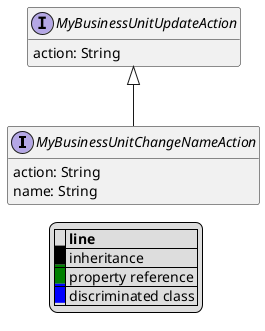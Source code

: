 @startuml

hide empty fields
hide empty methods
legend
|= |= line |
|<back:black>   </back>| inheritance |
|<back:green>   </back>| property reference |
|<back:blue>   </back>| discriminated class |
endlegend
interface MyBusinessUnitChangeNameAction [[MyBusinessUnitChangeNameAction.svg]] extends MyBusinessUnitUpdateAction {
    action: String
    name: String
}
interface MyBusinessUnitUpdateAction [[MyBusinessUnitUpdateAction.svg]]  {
    action: String
}





@enduml
